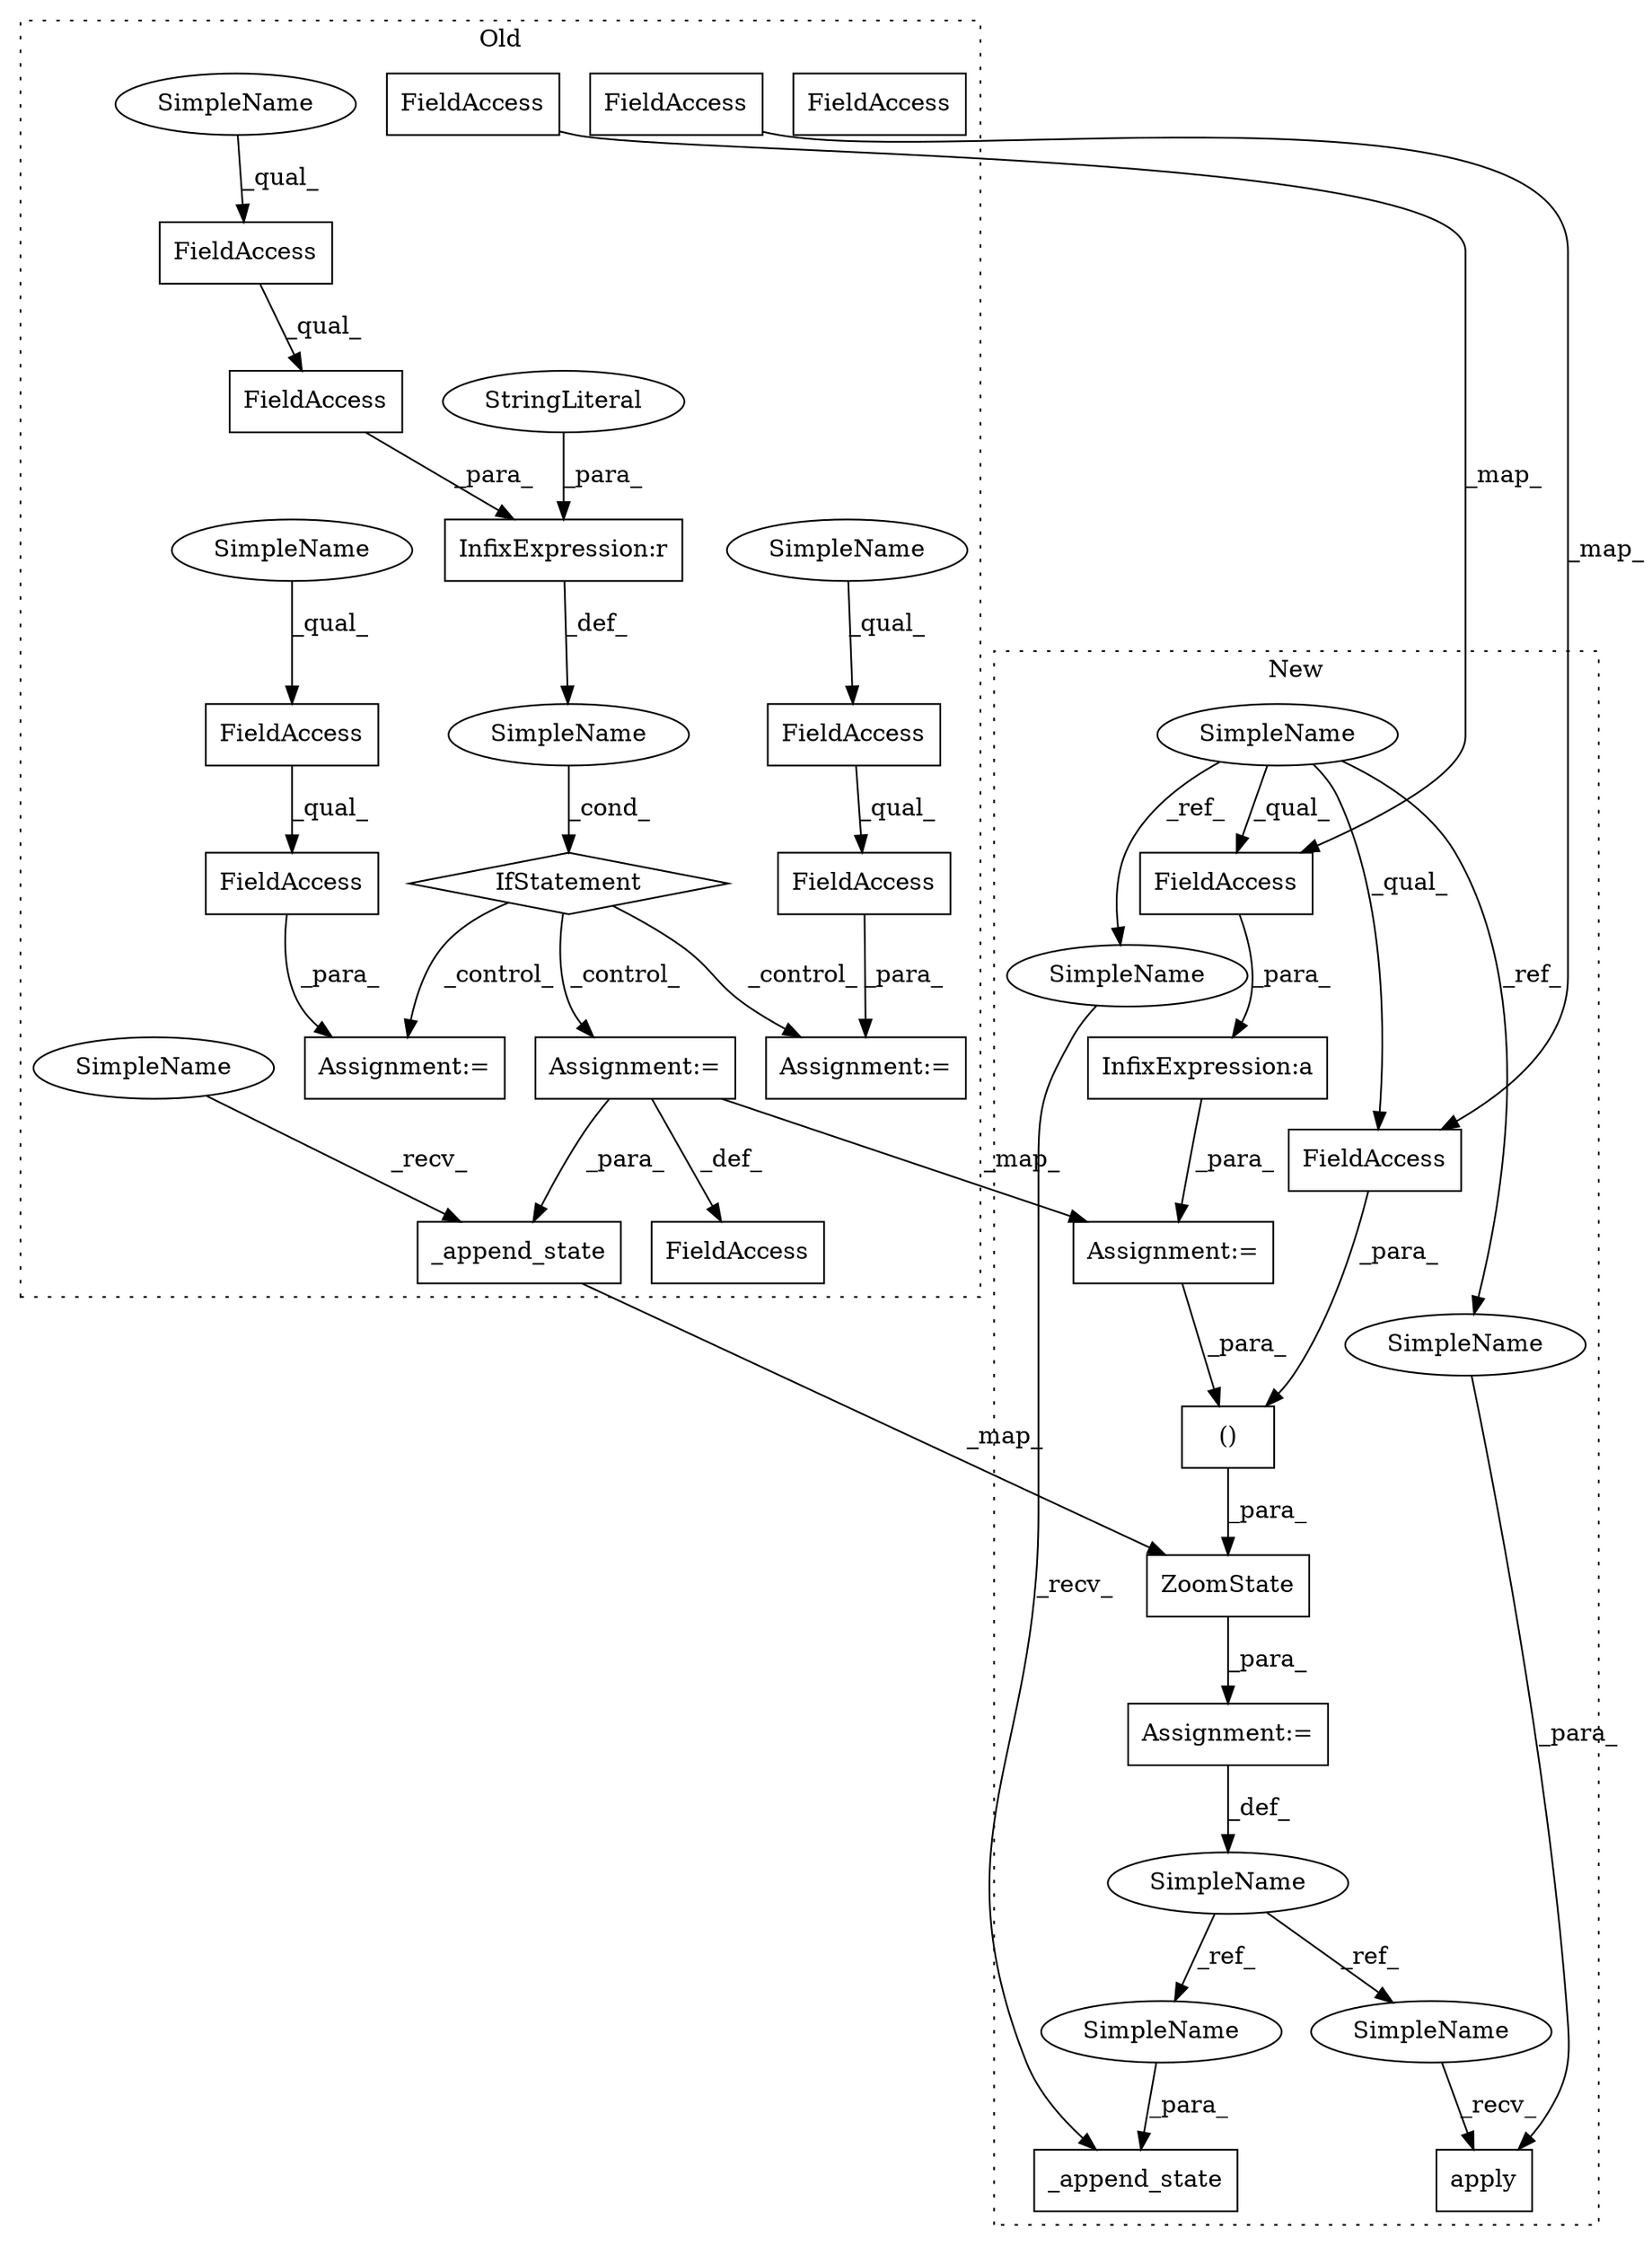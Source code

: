 digraph G {
subgraph cluster0 {
1 [label="IfStatement" a="25" s="2808,2845" l="4,2" shape="diamond"];
8 [label="Assignment:=" a="7" s="2959" l="2" shape="box"];
9 [label="_append_state" a="32" s="3118,3186" l="19,2" shape="box"];
12 [label="SimpleName" a="42" s="" l="" shape="ellipse"];
13 [label="FieldAccess" a="22" s="2862" l="14" shape="box"];
14 [label="FieldAccess" a="22" s="2862" l="27" shape="box"];
15 [label="FieldAccess" a="22" s="2996" l="14" shape="box"];
16 [label="FieldAccess" a="22" s="2996" l="27" shape="box"];
17 [label="FieldAccess" a="22" s="2812" l="14" shape="box"];
18 [label="FieldAccess" a="22" s="2941" l="18" shape="box"];
20 [label="InfixExpression:r" a="27" s="2838" l="4" shape="box"];
21 [label="FieldAccess" a="22" s="2812" l="26" shape="box"];
22 [label="FieldAccess" a="22" s="3075" l="18" shape="box"];
23 [label="Assignment:=" a="7" s="2861" l="1" shape="box"];
24 [label="Assignment:=" a="7" s="2995" l="1" shape="box"];
25 [label="StringLiteral" a="45" s="2842" l="3" shape="ellipse"];
27 [label="FieldAccess" a="22" s="2941" l="18" shape="box"];
29 [label="FieldAccess" a="22" s="3075" l="18" shape="box"];
34 [label="SimpleName" a="42" s="3113" l="4" shape="ellipse"];
35 [label="SimpleName" a="42" s="2812" l="4" shape="ellipse"];
36 [label="SimpleName" a="42" s="2862" l="4" shape="ellipse"];
37 [label="SimpleName" a="42" s="2996" l="4" shape="ellipse"];
label = "Old";
style="dotted";
}
subgraph cluster1 {
2 [label="apply" a="32" s="4242,4252" l="6,1" shape="box"];
3 [label="Assignment:=" a="7" s="4104" l="1" shape="box"];
4 [label="()" a="106" s="4176" l="47" shape="box"];
5 [label="SimpleName" a="42" s="4094" l="10" shape="ellipse"];
6 [label="_append_state" a="32" s="4264,4288" l="14,1" shape="box"];
7 [label="Assignment:=" a="7" s="4058" l="1" shape="box"];
10 [label="ZoomState" a="32" s="4105,4223" l="15,2" shape="box"];
11 [label="SimpleName" a="42" s="3901" l="4" shape="ellipse"];
19 [label="InfixExpression:a" a="27" s="4078" l="3" shape="box"];
26 [label="FieldAccess" a="22" s="4060" l="18" shape="box"];
28 [label="FieldAccess" a="22" s="4205" l="18" shape="box"];
30 [label="SimpleName" a="42" s="4278" l="10" shape="ellipse"];
31 [label="SimpleName" a="42" s="4231" l="10" shape="ellipse"];
32 [label="SimpleName" a="42" s="4248" l="4" shape="ellipse"];
33 [label="SimpleName" a="42" s="4259" l="4" shape="ellipse"];
label = "New";
style="dotted";
}
1 -> 8 [label="_control_"];
1 -> 24 [label="_control_"];
1 -> 23 [label="_control_"];
3 -> 5 [label="_def_"];
4 -> 10 [label="_para_"];
5 -> 31 [label="_ref_"];
5 -> 30 [label="_ref_"];
7 -> 4 [label="_para_"];
8 -> 7 [label="_map_"];
8 -> 9 [label="_para_"];
8 -> 18 [label="_def_"];
9 -> 10 [label="_map_"];
10 -> 3 [label="_para_"];
11 -> 28 [label="_qual_"];
11 -> 26 [label="_qual_"];
11 -> 33 [label="_ref_"];
11 -> 32 [label="_ref_"];
12 -> 1 [label="_cond_"];
13 -> 14 [label="_qual_"];
14 -> 23 [label="_para_"];
15 -> 16 [label="_qual_"];
16 -> 24 [label="_para_"];
17 -> 21 [label="_qual_"];
19 -> 7 [label="_para_"];
20 -> 12 [label="_def_"];
21 -> 20 [label="_para_"];
25 -> 20 [label="_para_"];
26 -> 19 [label="_para_"];
27 -> 26 [label="_map_"];
28 -> 4 [label="_para_"];
29 -> 28 [label="_map_"];
30 -> 6 [label="_para_"];
31 -> 2 [label="_recv_"];
32 -> 2 [label="_para_"];
33 -> 6 [label="_recv_"];
34 -> 9 [label="_recv_"];
35 -> 17 [label="_qual_"];
36 -> 13 [label="_qual_"];
37 -> 15 [label="_qual_"];
}